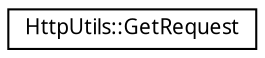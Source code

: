 digraph "Graphical Class Hierarchy"
{
 // LATEX_PDF_SIZE
  edge [fontname="Arial.ttf",fontsize="10",labelfontname="Arial.ttf",labelfontsize="10"];
  node [fontname="Arial.ttf",fontsize="10",shape=record];
  rankdir="LR";
  Node0 [label="HttpUtils::GetRequest",height=0.2,width=0.4,color="black", fillcolor="white", style="filled",URL="$struct_http_utils_1_1_get_request.html",tooltip="???"];
}
